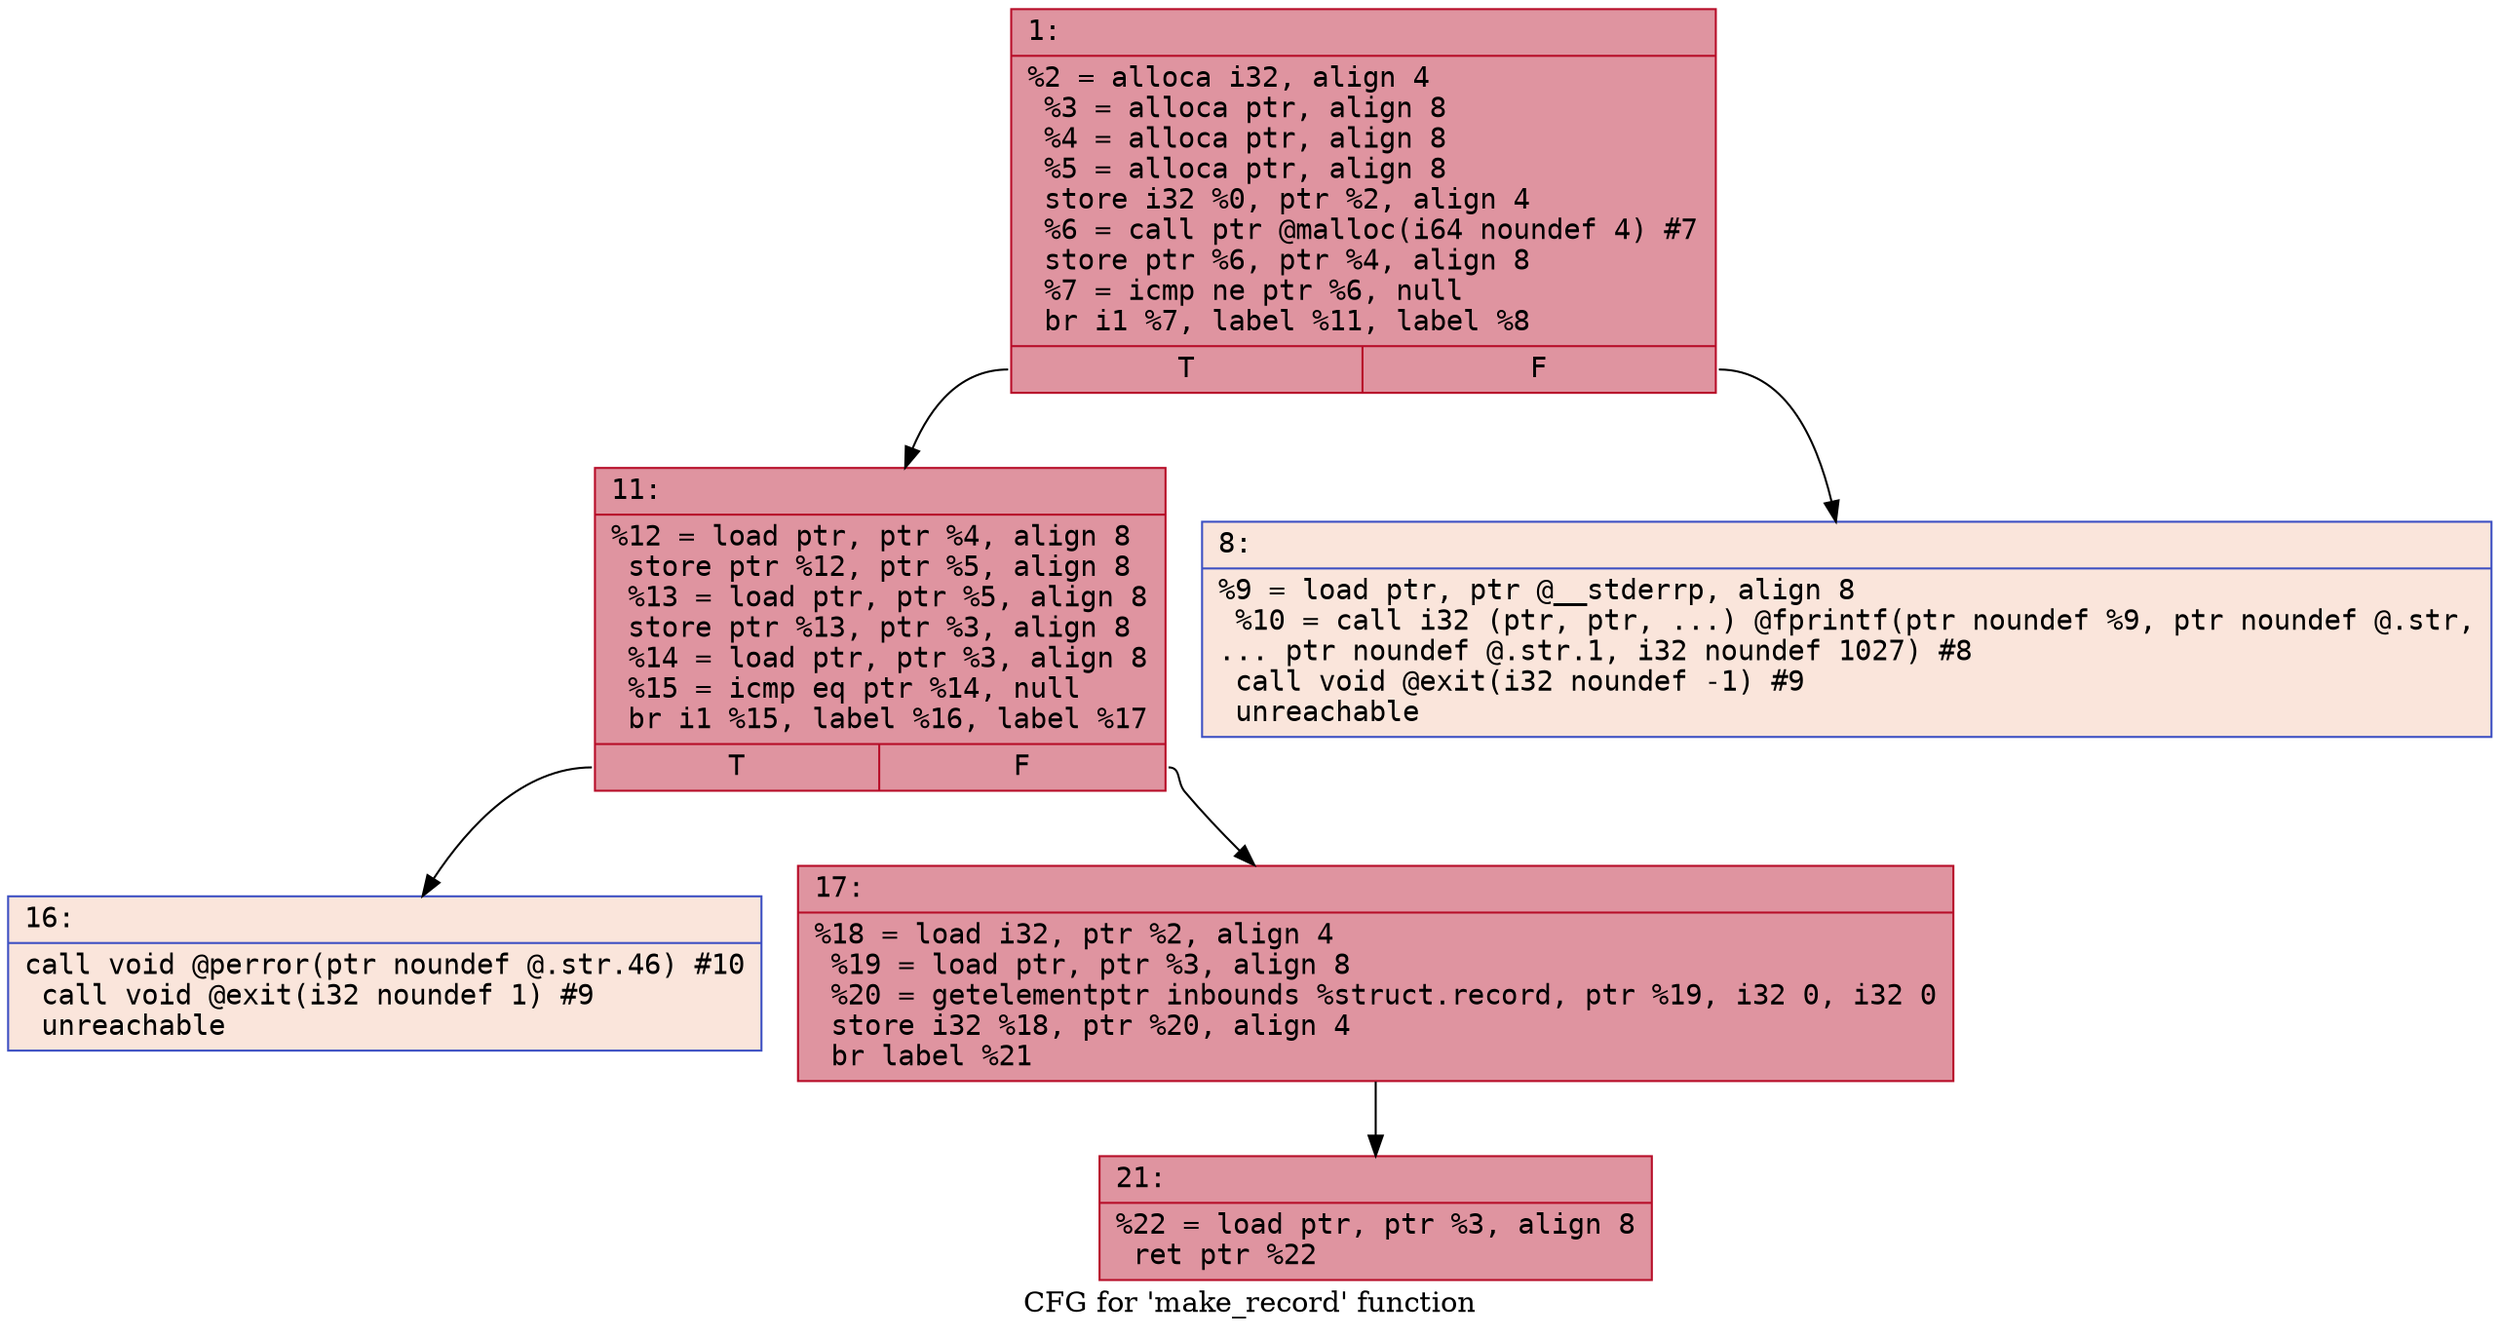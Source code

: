 digraph "CFG for 'make_record' function" {
	label="CFG for 'make_record' function";

	Node0x600002028b90 [shape=record,color="#b70d28ff", style=filled, fillcolor="#b70d2870" fontname="Courier",label="{1:\l|  %2 = alloca i32, align 4\l  %3 = alloca ptr, align 8\l  %4 = alloca ptr, align 8\l  %5 = alloca ptr, align 8\l  store i32 %0, ptr %2, align 4\l  %6 = call ptr @malloc(i64 noundef 4) #7\l  store ptr %6, ptr %4, align 8\l  %7 = icmp ne ptr %6, null\l  br i1 %7, label %11, label %8\l|{<s0>T|<s1>F}}"];
	Node0x600002028b90:s0 -> Node0x600002028c30[tooltip="1 -> 11\nProbability 100.00%" ];
	Node0x600002028b90:s1 -> Node0x600002028be0[tooltip="1 -> 8\nProbability 0.00%" ];
	Node0x600002028be0 [shape=record,color="#3d50c3ff", style=filled, fillcolor="#f4c5ad70" fontname="Courier",label="{8:\l|  %9 = load ptr, ptr @__stderrp, align 8\l  %10 = call i32 (ptr, ptr, ...) @fprintf(ptr noundef %9, ptr noundef @.str,\l... ptr noundef @.str.1, i32 noundef 1027) #8\l  call void @exit(i32 noundef -1) #9\l  unreachable\l}"];
	Node0x600002028c30 [shape=record,color="#b70d28ff", style=filled, fillcolor="#b70d2870" fontname="Courier",label="{11:\l|  %12 = load ptr, ptr %4, align 8\l  store ptr %12, ptr %5, align 8\l  %13 = load ptr, ptr %5, align 8\l  store ptr %13, ptr %3, align 8\l  %14 = load ptr, ptr %3, align 8\l  %15 = icmp eq ptr %14, null\l  br i1 %15, label %16, label %17\l|{<s0>T|<s1>F}}"];
	Node0x600002028c30:s0 -> Node0x600002028c80[tooltip="11 -> 16\nProbability 0.00%" ];
	Node0x600002028c30:s1 -> Node0x600002028cd0[tooltip="11 -> 17\nProbability 100.00%" ];
	Node0x600002028c80 [shape=record,color="#3d50c3ff", style=filled, fillcolor="#f4c5ad70" fontname="Courier",label="{16:\l|  call void @perror(ptr noundef @.str.46) #10\l  call void @exit(i32 noundef 1) #9\l  unreachable\l}"];
	Node0x600002028cd0 [shape=record,color="#b70d28ff", style=filled, fillcolor="#b70d2870" fontname="Courier",label="{17:\l|  %18 = load i32, ptr %2, align 4\l  %19 = load ptr, ptr %3, align 8\l  %20 = getelementptr inbounds %struct.record, ptr %19, i32 0, i32 0\l  store i32 %18, ptr %20, align 4\l  br label %21\l}"];
	Node0x600002028cd0 -> Node0x600002028d20[tooltip="17 -> 21\nProbability 100.00%" ];
	Node0x600002028d20 [shape=record,color="#b70d28ff", style=filled, fillcolor="#b70d2870" fontname="Courier",label="{21:\l|  %22 = load ptr, ptr %3, align 8\l  ret ptr %22\l}"];
}
